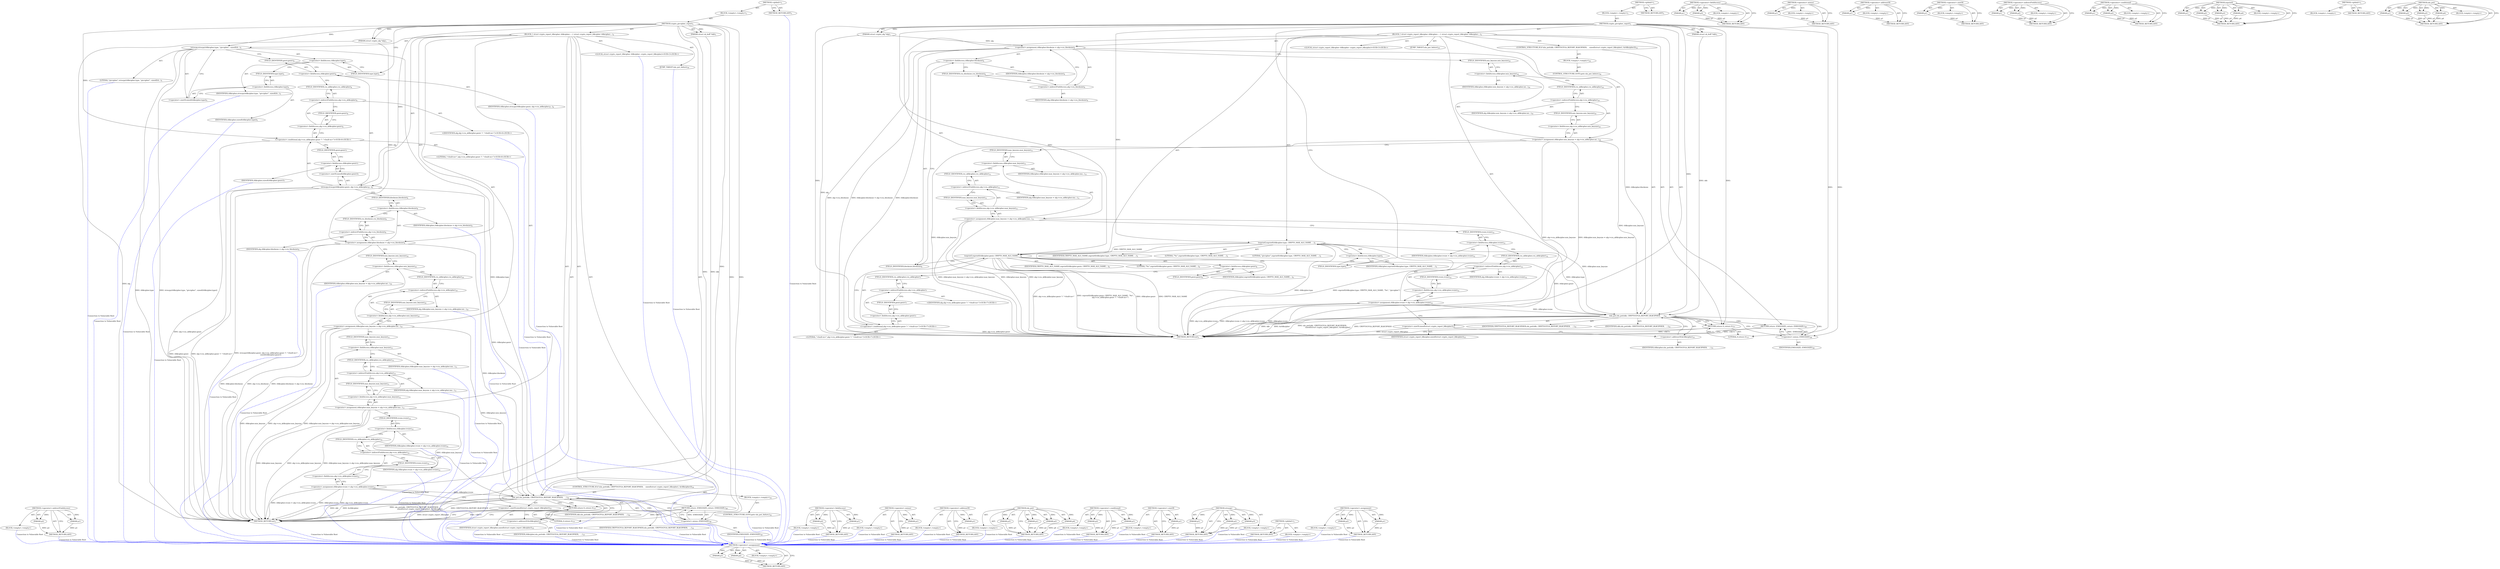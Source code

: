 digraph "&lt;operator&gt;.assignment" {
vulnerable_134 [label=<(METHOD,&lt;operator&gt;.assignment)>];
vulnerable_135 [label=<(PARAM,p1)>];
vulnerable_136 [label=<(PARAM,p2)>];
vulnerable_137 [label=<(BLOCK,&lt;empty&gt;,&lt;empty&gt;)>];
vulnerable_138 [label=<(METHOD_RETURN,ANY)>];
vulnerable_6 [label=<(METHOD,&lt;global&gt;)<SUB>1</SUB>>];
vulnerable_7 [label=<(BLOCK,&lt;empty&gt;,&lt;empty&gt;)<SUB>1</SUB>>];
vulnerable_8 [label=<(METHOD,crypto_givcipher_report)<SUB>1</SUB>>];
vulnerable_9 [label=<(PARAM,struct sk_buff *skb)<SUB>1</SUB>>];
vulnerable_10 [label=<(PARAM,struct crypto_alg *alg)<SUB>1</SUB>>];
vulnerable_11 [label=<(BLOCK,{
 	struct crypto_report_blkcipher rblkcipher;
...,{
 	struct crypto_report_blkcipher rblkcipher;
...)<SUB>2</SUB>>];
vulnerable_12 [label="<(LOCAL,struct crypto_report_blkcipher rblkcipher: crypto_report_blkcipher)<SUB>3</SUB>>"];
vulnerable_13 [label=<(snprintf,snprintf(rblkcipher.type, CRYPTO_MAX_ALG_NAME, ...)<SUB>5</SUB>>];
vulnerable_14 [label=<(&lt;operator&gt;.fieldAccess,rblkcipher.type)<SUB>5</SUB>>];
vulnerable_15 [label=<(IDENTIFIER,rblkcipher,snprintf(rblkcipher.type, CRYPTO_MAX_ALG_NAME, ...)<SUB>5</SUB>>];
vulnerable_16 [label=<(FIELD_IDENTIFIER,type,type)<SUB>5</SUB>>];
vulnerable_17 [label=<(IDENTIFIER,CRYPTO_MAX_ALG_NAME,snprintf(rblkcipher.type, CRYPTO_MAX_ALG_NAME, ...)<SUB>5</SUB>>];
vulnerable_18 [label=<(LITERAL,&quot;%s&quot;,snprintf(rblkcipher.type, CRYPTO_MAX_ALG_NAME, ...)<SUB>5</SUB>>];
vulnerable_19 [label=<(LITERAL,&quot;givcipher&quot;,snprintf(rblkcipher.type, CRYPTO_MAX_ALG_NAME, ...)<SUB>5</SUB>>];
vulnerable_20 [label=<(snprintf,snprintf(rblkcipher.geniv, CRYPTO_MAX_ALG_NAME,...)<SUB>6</SUB>>];
vulnerable_21 [label=<(&lt;operator&gt;.fieldAccess,rblkcipher.geniv)<SUB>6</SUB>>];
vulnerable_22 [label=<(IDENTIFIER,rblkcipher,snprintf(rblkcipher.geniv, CRYPTO_MAX_ALG_NAME,...)<SUB>6</SUB>>];
vulnerable_23 [label=<(FIELD_IDENTIFIER,geniv,geniv)<SUB>6</SUB>>];
vulnerable_24 [label=<(IDENTIFIER,CRYPTO_MAX_ALG_NAME,snprintf(rblkcipher.geniv, CRYPTO_MAX_ALG_NAME,...)<SUB>6</SUB>>];
vulnerable_25 [label=<(LITERAL,&quot;%s&quot;,snprintf(rblkcipher.geniv, CRYPTO_MAX_ALG_NAME,...)<SUB>6</SUB>>];
vulnerable_26 [label="<(&lt;operator&gt;.conditional,alg-&gt;cra_ablkcipher.geniv ?: &quot;&lt;built-in&gt;&quot;)<SUB>7</SUB>>"];
vulnerable_27 [label=<(&lt;operator&gt;.fieldAccess,alg-&gt;cra_ablkcipher.geniv)<SUB>7</SUB>>];
vulnerable_28 [label=<(&lt;operator&gt;.indirectFieldAccess,alg-&gt;cra_ablkcipher)<SUB>7</SUB>>];
vulnerable_29 [label="<(IDENTIFIER,alg,alg-&gt;cra_ablkcipher.geniv ?: &quot;&lt;built-in&gt;&quot;)<SUB>7</SUB>>"];
vulnerable_30 [label=<(FIELD_IDENTIFIER,cra_ablkcipher,cra_ablkcipher)<SUB>7</SUB>>];
vulnerable_31 [label=<(FIELD_IDENTIFIER,geniv,geniv)<SUB>7</SUB>>];
vulnerable_32 [label="<(LITERAL,&quot;&lt;built-in&gt;&quot;,alg-&gt;cra_ablkcipher.geniv ?: &quot;&lt;built-in&gt;&quot;)<SUB>7</SUB>>"];
vulnerable_33 [label=<(&lt;operator&gt;.assignment,rblkcipher.blocksize = alg-&gt;cra_blocksize)<SUB>9</SUB>>];
vulnerable_34 [label=<(&lt;operator&gt;.fieldAccess,rblkcipher.blocksize)<SUB>9</SUB>>];
vulnerable_35 [label=<(IDENTIFIER,rblkcipher,rblkcipher.blocksize = alg-&gt;cra_blocksize)<SUB>9</SUB>>];
vulnerable_36 [label=<(FIELD_IDENTIFIER,blocksize,blocksize)<SUB>9</SUB>>];
vulnerable_37 [label=<(&lt;operator&gt;.indirectFieldAccess,alg-&gt;cra_blocksize)<SUB>9</SUB>>];
vulnerable_38 [label=<(IDENTIFIER,alg,rblkcipher.blocksize = alg-&gt;cra_blocksize)<SUB>9</SUB>>];
vulnerable_39 [label=<(FIELD_IDENTIFIER,cra_blocksize,cra_blocksize)<SUB>9</SUB>>];
vulnerable_40 [label=<(&lt;operator&gt;.assignment,rblkcipher.min_keysize = alg-&gt;cra_ablkcipher.mi...)<SUB>10</SUB>>];
vulnerable_41 [label=<(&lt;operator&gt;.fieldAccess,rblkcipher.min_keysize)<SUB>10</SUB>>];
vulnerable_42 [label=<(IDENTIFIER,rblkcipher,rblkcipher.min_keysize = alg-&gt;cra_ablkcipher.mi...)<SUB>10</SUB>>];
vulnerable_43 [label=<(FIELD_IDENTIFIER,min_keysize,min_keysize)<SUB>10</SUB>>];
vulnerable_44 [label=<(&lt;operator&gt;.fieldAccess,alg-&gt;cra_ablkcipher.min_keysize)<SUB>10</SUB>>];
vulnerable_45 [label=<(&lt;operator&gt;.indirectFieldAccess,alg-&gt;cra_ablkcipher)<SUB>10</SUB>>];
vulnerable_46 [label=<(IDENTIFIER,alg,rblkcipher.min_keysize = alg-&gt;cra_ablkcipher.mi...)<SUB>10</SUB>>];
vulnerable_47 [label=<(FIELD_IDENTIFIER,cra_ablkcipher,cra_ablkcipher)<SUB>10</SUB>>];
vulnerable_48 [label=<(FIELD_IDENTIFIER,min_keysize,min_keysize)<SUB>10</SUB>>];
vulnerable_49 [label=<(&lt;operator&gt;.assignment,rblkcipher.max_keysize = alg-&gt;cra_ablkcipher.ma...)<SUB>11</SUB>>];
vulnerable_50 [label=<(&lt;operator&gt;.fieldAccess,rblkcipher.max_keysize)<SUB>11</SUB>>];
vulnerable_51 [label=<(IDENTIFIER,rblkcipher,rblkcipher.max_keysize = alg-&gt;cra_ablkcipher.ma...)<SUB>11</SUB>>];
vulnerable_52 [label=<(FIELD_IDENTIFIER,max_keysize,max_keysize)<SUB>11</SUB>>];
vulnerable_53 [label=<(&lt;operator&gt;.fieldAccess,alg-&gt;cra_ablkcipher.max_keysize)<SUB>11</SUB>>];
vulnerable_54 [label=<(&lt;operator&gt;.indirectFieldAccess,alg-&gt;cra_ablkcipher)<SUB>11</SUB>>];
vulnerable_55 [label=<(IDENTIFIER,alg,rblkcipher.max_keysize = alg-&gt;cra_ablkcipher.ma...)<SUB>11</SUB>>];
vulnerable_56 [label=<(FIELD_IDENTIFIER,cra_ablkcipher,cra_ablkcipher)<SUB>11</SUB>>];
vulnerable_57 [label=<(FIELD_IDENTIFIER,max_keysize,max_keysize)<SUB>11</SUB>>];
vulnerable_58 [label=<(&lt;operator&gt;.assignment,rblkcipher.ivsize = alg-&gt;cra_ablkcipher.ivsize)<SUB>12</SUB>>];
vulnerable_59 [label=<(&lt;operator&gt;.fieldAccess,rblkcipher.ivsize)<SUB>12</SUB>>];
vulnerable_60 [label=<(IDENTIFIER,rblkcipher,rblkcipher.ivsize = alg-&gt;cra_ablkcipher.ivsize)<SUB>12</SUB>>];
vulnerable_61 [label=<(FIELD_IDENTIFIER,ivsize,ivsize)<SUB>12</SUB>>];
vulnerable_62 [label=<(&lt;operator&gt;.fieldAccess,alg-&gt;cra_ablkcipher.ivsize)<SUB>12</SUB>>];
vulnerable_63 [label=<(&lt;operator&gt;.indirectFieldAccess,alg-&gt;cra_ablkcipher)<SUB>12</SUB>>];
vulnerable_64 [label=<(IDENTIFIER,alg,rblkcipher.ivsize = alg-&gt;cra_ablkcipher.ivsize)<SUB>12</SUB>>];
vulnerable_65 [label=<(FIELD_IDENTIFIER,cra_ablkcipher,cra_ablkcipher)<SUB>12</SUB>>];
vulnerable_66 [label=<(FIELD_IDENTIFIER,ivsize,ivsize)<SUB>12</SUB>>];
vulnerable_67 [label=<(CONTROL_STRUCTURE,IF,if (nla_put(skb, CRYPTOCFGA_REPORT_BLKCIPHER,
		    sizeof(struct crypto_report_blkcipher), &amp;rblkcipher)))<SUB>14</SUB>>];
vulnerable_68 [label=<(nla_put,nla_put(skb, CRYPTOCFGA_REPORT_BLKCIPHER,
		   ...)<SUB>14</SUB>>];
vulnerable_69 [label=<(IDENTIFIER,skb,nla_put(skb, CRYPTOCFGA_REPORT_BLKCIPHER,
		   ...)<SUB>14</SUB>>];
vulnerable_70 [label=<(IDENTIFIER,CRYPTOCFGA_REPORT_BLKCIPHER,nla_put(skb, CRYPTOCFGA_REPORT_BLKCIPHER,
		   ...)<SUB>14</SUB>>];
vulnerable_71 [label=<(&lt;operator&gt;.sizeOf,sizeof(struct crypto_report_blkcipher))<SUB>15</SUB>>];
vulnerable_72 [label=<(IDENTIFIER,struct crypto_report_blkcipher,sizeof(struct crypto_report_blkcipher))<SUB>15</SUB>>];
vulnerable_73 [label=<(&lt;operator&gt;.addressOf,&amp;rblkcipher)<SUB>15</SUB>>];
vulnerable_74 [label=<(IDENTIFIER,rblkcipher,nla_put(skb, CRYPTOCFGA_REPORT_BLKCIPHER,
		   ...)<SUB>15</SUB>>];
vulnerable_75 [label=<(BLOCK,&lt;empty&gt;,&lt;empty&gt;)<SUB>16</SUB>>];
vulnerable_76 [label=<(CONTROL_STRUCTURE,GOTO,goto nla_put_failure;)<SUB>16</SUB>>];
vulnerable_77 [label=<(RETURN,return 0;,return 0;)<SUB>17</SUB>>];
vulnerable_78 [label=<(LITERAL,0,return 0;)<SUB>17</SUB>>];
vulnerable_79 [label=<(JUMP_TARGET,nla_put_failure)<SUB>19</SUB>>];
vulnerable_80 [label=<(RETURN,return -EMSGSIZE;,return -EMSGSIZE;)<SUB>20</SUB>>];
vulnerable_81 [label=<(&lt;operator&gt;.minus,-EMSGSIZE)<SUB>20</SUB>>];
vulnerable_82 [label=<(IDENTIFIER,EMSGSIZE,-EMSGSIZE)<SUB>20</SUB>>];
vulnerable_83 [label=<(METHOD_RETURN,int)<SUB>1</SUB>>];
vulnerable_85 [label=<(METHOD_RETURN,ANY)<SUB>1</SUB>>];
vulnerable_119 [label=<(METHOD,&lt;operator&gt;.fieldAccess)>];
vulnerable_120 [label=<(PARAM,p1)>];
vulnerable_121 [label=<(PARAM,p2)>];
vulnerable_122 [label=<(BLOCK,&lt;empty&gt;,&lt;empty&gt;)>];
vulnerable_123 [label=<(METHOD_RETURN,ANY)>];
vulnerable_154 [label=<(METHOD,&lt;operator&gt;.minus)>];
vulnerable_155 [label=<(PARAM,p1)>];
vulnerable_156 [label=<(BLOCK,&lt;empty&gt;,&lt;empty&gt;)>];
vulnerable_157 [label=<(METHOD_RETURN,ANY)>];
vulnerable_150 [label=<(METHOD,&lt;operator&gt;.addressOf)>];
vulnerable_151 [label=<(PARAM,p1)>];
vulnerable_152 [label=<(BLOCK,&lt;empty&gt;,&lt;empty&gt;)>];
vulnerable_153 [label=<(METHOD_RETURN,ANY)>];
vulnerable_146 [label=<(METHOD,&lt;operator&gt;.sizeOf)>];
vulnerable_147 [label=<(PARAM,p1)>];
vulnerable_148 [label=<(BLOCK,&lt;empty&gt;,&lt;empty&gt;)>];
vulnerable_149 [label=<(METHOD_RETURN,ANY)>];
vulnerable_129 [label=<(METHOD,&lt;operator&gt;.indirectFieldAccess)>];
vulnerable_130 [label=<(PARAM,p1)>];
vulnerable_131 [label=<(PARAM,p2)>];
vulnerable_132 [label=<(BLOCK,&lt;empty&gt;,&lt;empty&gt;)>];
vulnerable_133 [label=<(METHOD_RETURN,ANY)>];
vulnerable_124 [label=<(METHOD,&lt;operator&gt;.conditional)>];
vulnerable_125 [label=<(PARAM,p1)>];
vulnerable_126 [label=<(PARAM,p2)>];
vulnerable_127 [label=<(BLOCK,&lt;empty&gt;,&lt;empty&gt;)>];
vulnerable_128 [label=<(METHOD_RETURN,ANY)>];
vulnerable_112 [label=<(METHOD,snprintf)>];
vulnerable_113 [label=<(PARAM,p1)>];
vulnerable_114 [label=<(PARAM,p2)>];
vulnerable_115 [label=<(PARAM,p3)>];
vulnerable_116 [label=<(PARAM,p4)>];
vulnerable_117 [label=<(BLOCK,&lt;empty&gt;,&lt;empty&gt;)>];
vulnerable_118 [label=<(METHOD_RETURN,ANY)>];
vulnerable_106 [label=<(METHOD,&lt;global&gt;)<SUB>1</SUB>>];
vulnerable_107 [label=<(BLOCK,&lt;empty&gt;,&lt;empty&gt;)>];
vulnerable_108 [label=<(METHOD_RETURN,ANY)>];
vulnerable_139 [label=<(METHOD,nla_put)>];
vulnerable_140 [label=<(PARAM,p1)>];
vulnerable_141 [label=<(PARAM,p2)>];
vulnerable_142 [label=<(PARAM,p3)>];
vulnerable_143 [label=<(PARAM,p4)>];
vulnerable_144 [label=<(BLOCK,&lt;empty&gt;,&lt;empty&gt;)>];
vulnerable_145 [label=<(METHOD_RETURN,ANY)>];
fixed_134 [label=<(METHOD,&lt;operator&gt;.indirectFieldAccess)>];
fixed_135 [label=<(PARAM,p1)>];
fixed_136 [label=<(PARAM,p2)>];
fixed_137 [label=<(BLOCK,&lt;empty&gt;,&lt;empty&gt;)>];
fixed_138 [label=<(METHOD_RETURN,ANY)>];
fixed_6 [label=<(METHOD,&lt;global&gt;)<SUB>1</SUB>>];
fixed_7 [label=<(BLOCK,&lt;empty&gt;,&lt;empty&gt;)<SUB>1</SUB>>];
fixed_8 [label=<(METHOD,crypto_givcipher_report)<SUB>1</SUB>>];
fixed_9 [label=<(PARAM,struct sk_buff *skb)<SUB>1</SUB>>];
fixed_10 [label=<(PARAM,struct crypto_alg *alg)<SUB>1</SUB>>];
fixed_11 [label=<(BLOCK,{
 	struct crypto_report_blkcipher rblkcipher;
...,{
 	struct crypto_report_blkcipher rblkcipher;
...)<SUB>2</SUB>>];
fixed_12 [label="<(LOCAL,struct crypto_report_blkcipher rblkcipher: crypto_report_blkcipher)<SUB>3</SUB>>"];
fixed_13 [label=<(strncpy,strncpy(rblkcipher.type, &quot;givcipher&quot;, sizeof(rb...)<SUB>5</SUB>>];
fixed_14 [label=<(&lt;operator&gt;.fieldAccess,rblkcipher.type)<SUB>5</SUB>>];
fixed_15 [label=<(IDENTIFIER,rblkcipher,strncpy(rblkcipher.type, &quot;givcipher&quot;, sizeof(rb...)<SUB>5</SUB>>];
fixed_16 [label=<(FIELD_IDENTIFIER,type,type)<SUB>5</SUB>>];
fixed_17 [label=<(LITERAL,&quot;givcipher&quot;,strncpy(rblkcipher.type, &quot;givcipher&quot;, sizeof(rb...)<SUB>5</SUB>>];
fixed_18 [label=<(&lt;operator&gt;.sizeOf,sizeof(rblkcipher.type))<SUB>5</SUB>>];
fixed_19 [label=<(&lt;operator&gt;.fieldAccess,rblkcipher.type)<SUB>5</SUB>>];
fixed_20 [label=<(IDENTIFIER,rblkcipher,sizeof(rblkcipher.type))<SUB>5</SUB>>];
fixed_21 [label=<(FIELD_IDENTIFIER,type,type)<SUB>5</SUB>>];
fixed_22 [label=<(strncpy,strncpy(rblkcipher.geniv, alg-&gt;cra_ablkcipher.g...)<SUB>6</SUB>>];
fixed_23 [label=<(&lt;operator&gt;.fieldAccess,rblkcipher.geniv)<SUB>6</SUB>>];
fixed_24 [label=<(IDENTIFIER,rblkcipher,strncpy(rblkcipher.geniv, alg-&gt;cra_ablkcipher.g...)<SUB>6</SUB>>];
fixed_25 [label=<(FIELD_IDENTIFIER,geniv,geniv)<SUB>6</SUB>>];
fixed_26 [label="<(&lt;operator&gt;.conditional,alg-&gt;cra_ablkcipher.geniv ?: &quot;&lt;built-in&gt;&quot;)<SUB>6</SUB>>"];
fixed_27 [label=<(&lt;operator&gt;.fieldAccess,alg-&gt;cra_ablkcipher.geniv)<SUB>6</SUB>>];
fixed_28 [label=<(&lt;operator&gt;.indirectFieldAccess,alg-&gt;cra_ablkcipher)<SUB>6</SUB>>];
fixed_29 [label="<(IDENTIFIER,alg,alg-&gt;cra_ablkcipher.geniv ?: &quot;&lt;built-in&gt;&quot;)<SUB>6</SUB>>"];
fixed_30 [label=<(FIELD_IDENTIFIER,cra_ablkcipher,cra_ablkcipher)<SUB>6</SUB>>];
fixed_31 [label=<(FIELD_IDENTIFIER,geniv,geniv)<SUB>6</SUB>>];
fixed_32 [label="<(LITERAL,&quot;&lt;built-in&gt;&quot;,alg-&gt;cra_ablkcipher.geniv ?: &quot;&lt;built-in&gt;&quot;)<SUB>6</SUB>>"];
fixed_33 [label=<(&lt;operator&gt;.sizeOf,sizeof(rblkcipher.geniv))<SUB>7</SUB>>];
fixed_34 [label=<(&lt;operator&gt;.fieldAccess,rblkcipher.geniv)<SUB>7</SUB>>];
fixed_35 [label=<(IDENTIFIER,rblkcipher,sizeof(rblkcipher.geniv))<SUB>7</SUB>>];
fixed_36 [label=<(FIELD_IDENTIFIER,geniv,geniv)<SUB>7</SUB>>];
fixed_37 [label=<(&lt;operator&gt;.assignment,rblkcipher.blocksize = alg-&gt;cra_blocksize)<SUB>9</SUB>>];
fixed_38 [label=<(&lt;operator&gt;.fieldAccess,rblkcipher.blocksize)<SUB>9</SUB>>];
fixed_39 [label=<(IDENTIFIER,rblkcipher,rblkcipher.blocksize = alg-&gt;cra_blocksize)<SUB>9</SUB>>];
fixed_40 [label=<(FIELD_IDENTIFIER,blocksize,blocksize)<SUB>9</SUB>>];
fixed_41 [label=<(&lt;operator&gt;.indirectFieldAccess,alg-&gt;cra_blocksize)<SUB>9</SUB>>];
fixed_42 [label=<(IDENTIFIER,alg,rblkcipher.blocksize = alg-&gt;cra_blocksize)<SUB>9</SUB>>];
fixed_43 [label=<(FIELD_IDENTIFIER,cra_blocksize,cra_blocksize)<SUB>9</SUB>>];
fixed_44 [label=<(&lt;operator&gt;.assignment,rblkcipher.min_keysize = alg-&gt;cra_ablkcipher.mi...)<SUB>10</SUB>>];
fixed_45 [label=<(&lt;operator&gt;.fieldAccess,rblkcipher.min_keysize)<SUB>10</SUB>>];
fixed_46 [label=<(IDENTIFIER,rblkcipher,rblkcipher.min_keysize = alg-&gt;cra_ablkcipher.mi...)<SUB>10</SUB>>];
fixed_47 [label=<(FIELD_IDENTIFIER,min_keysize,min_keysize)<SUB>10</SUB>>];
fixed_48 [label=<(&lt;operator&gt;.fieldAccess,alg-&gt;cra_ablkcipher.min_keysize)<SUB>10</SUB>>];
fixed_49 [label=<(&lt;operator&gt;.indirectFieldAccess,alg-&gt;cra_ablkcipher)<SUB>10</SUB>>];
fixed_50 [label=<(IDENTIFIER,alg,rblkcipher.min_keysize = alg-&gt;cra_ablkcipher.mi...)<SUB>10</SUB>>];
fixed_51 [label=<(FIELD_IDENTIFIER,cra_ablkcipher,cra_ablkcipher)<SUB>10</SUB>>];
fixed_52 [label=<(FIELD_IDENTIFIER,min_keysize,min_keysize)<SUB>10</SUB>>];
fixed_53 [label=<(&lt;operator&gt;.assignment,rblkcipher.max_keysize = alg-&gt;cra_ablkcipher.ma...)<SUB>11</SUB>>];
fixed_54 [label=<(&lt;operator&gt;.fieldAccess,rblkcipher.max_keysize)<SUB>11</SUB>>];
fixed_55 [label=<(IDENTIFIER,rblkcipher,rblkcipher.max_keysize = alg-&gt;cra_ablkcipher.ma...)<SUB>11</SUB>>];
fixed_56 [label=<(FIELD_IDENTIFIER,max_keysize,max_keysize)<SUB>11</SUB>>];
fixed_57 [label=<(&lt;operator&gt;.fieldAccess,alg-&gt;cra_ablkcipher.max_keysize)<SUB>11</SUB>>];
fixed_58 [label=<(&lt;operator&gt;.indirectFieldAccess,alg-&gt;cra_ablkcipher)<SUB>11</SUB>>];
fixed_59 [label=<(IDENTIFIER,alg,rblkcipher.max_keysize = alg-&gt;cra_ablkcipher.ma...)<SUB>11</SUB>>];
fixed_60 [label=<(FIELD_IDENTIFIER,cra_ablkcipher,cra_ablkcipher)<SUB>11</SUB>>];
fixed_61 [label=<(FIELD_IDENTIFIER,max_keysize,max_keysize)<SUB>11</SUB>>];
fixed_62 [label=<(&lt;operator&gt;.assignment,rblkcipher.ivsize = alg-&gt;cra_ablkcipher.ivsize)<SUB>12</SUB>>];
fixed_63 [label=<(&lt;operator&gt;.fieldAccess,rblkcipher.ivsize)<SUB>12</SUB>>];
fixed_64 [label=<(IDENTIFIER,rblkcipher,rblkcipher.ivsize = alg-&gt;cra_ablkcipher.ivsize)<SUB>12</SUB>>];
fixed_65 [label=<(FIELD_IDENTIFIER,ivsize,ivsize)<SUB>12</SUB>>];
fixed_66 [label=<(&lt;operator&gt;.fieldAccess,alg-&gt;cra_ablkcipher.ivsize)<SUB>12</SUB>>];
fixed_67 [label=<(&lt;operator&gt;.indirectFieldAccess,alg-&gt;cra_ablkcipher)<SUB>12</SUB>>];
fixed_68 [label=<(IDENTIFIER,alg,rblkcipher.ivsize = alg-&gt;cra_ablkcipher.ivsize)<SUB>12</SUB>>];
fixed_69 [label=<(FIELD_IDENTIFIER,cra_ablkcipher,cra_ablkcipher)<SUB>12</SUB>>];
fixed_70 [label=<(FIELD_IDENTIFIER,ivsize,ivsize)<SUB>12</SUB>>];
fixed_71 [label=<(CONTROL_STRUCTURE,IF,if (nla_put(skb, CRYPTOCFGA_REPORT_BLKCIPHER,
		    sizeof(struct crypto_report_blkcipher), &amp;rblkcipher)))<SUB>14</SUB>>];
fixed_72 [label=<(nla_put,nla_put(skb, CRYPTOCFGA_REPORT_BLKCIPHER,
		   ...)<SUB>14</SUB>>];
fixed_73 [label=<(IDENTIFIER,skb,nla_put(skb, CRYPTOCFGA_REPORT_BLKCIPHER,
		   ...)<SUB>14</SUB>>];
fixed_74 [label=<(IDENTIFIER,CRYPTOCFGA_REPORT_BLKCIPHER,nla_put(skb, CRYPTOCFGA_REPORT_BLKCIPHER,
		   ...)<SUB>14</SUB>>];
fixed_75 [label=<(&lt;operator&gt;.sizeOf,sizeof(struct crypto_report_blkcipher))<SUB>15</SUB>>];
fixed_76 [label=<(IDENTIFIER,struct crypto_report_blkcipher,sizeof(struct crypto_report_blkcipher))<SUB>15</SUB>>];
fixed_77 [label=<(&lt;operator&gt;.addressOf,&amp;rblkcipher)<SUB>15</SUB>>];
fixed_78 [label=<(IDENTIFIER,rblkcipher,nla_put(skb, CRYPTOCFGA_REPORT_BLKCIPHER,
		   ...)<SUB>15</SUB>>];
fixed_79 [label=<(BLOCK,&lt;empty&gt;,&lt;empty&gt;)<SUB>16</SUB>>];
fixed_80 [label=<(CONTROL_STRUCTURE,GOTO,goto nla_put_failure;)<SUB>16</SUB>>];
fixed_81 [label=<(RETURN,return 0;,return 0;)<SUB>17</SUB>>];
fixed_82 [label=<(LITERAL,0,return 0;)<SUB>17</SUB>>];
fixed_83 [label=<(JUMP_TARGET,nla_put_failure)<SUB>19</SUB>>];
fixed_84 [label=<(RETURN,return -EMSGSIZE;,return -EMSGSIZE;)<SUB>20</SUB>>];
fixed_85 [label=<(&lt;operator&gt;.minus,-EMSGSIZE)<SUB>20</SUB>>];
fixed_86 [label=<(IDENTIFIER,EMSGSIZE,-EMSGSIZE)<SUB>20</SUB>>];
fixed_87 [label=<(METHOD_RETURN,int)<SUB>1</SUB>>];
fixed_89 [label=<(METHOD_RETURN,ANY)<SUB>1</SUB>>];
fixed_120 [label=<(METHOD,&lt;operator&gt;.fieldAccess)>];
fixed_121 [label=<(PARAM,p1)>];
fixed_122 [label=<(PARAM,p2)>];
fixed_123 [label=<(BLOCK,&lt;empty&gt;,&lt;empty&gt;)>];
fixed_124 [label=<(METHOD_RETURN,ANY)>];
fixed_155 [label=<(METHOD,&lt;operator&gt;.minus)>];
fixed_156 [label=<(PARAM,p1)>];
fixed_157 [label=<(BLOCK,&lt;empty&gt;,&lt;empty&gt;)>];
fixed_158 [label=<(METHOD_RETURN,ANY)>];
fixed_151 [label=<(METHOD,&lt;operator&gt;.addressOf)>];
fixed_152 [label=<(PARAM,p1)>];
fixed_153 [label=<(BLOCK,&lt;empty&gt;,&lt;empty&gt;)>];
fixed_154 [label=<(METHOD_RETURN,ANY)>];
fixed_144 [label=<(METHOD,nla_put)>];
fixed_145 [label=<(PARAM,p1)>];
fixed_146 [label=<(PARAM,p2)>];
fixed_147 [label=<(PARAM,p3)>];
fixed_148 [label=<(PARAM,p4)>];
fixed_149 [label=<(BLOCK,&lt;empty&gt;,&lt;empty&gt;)>];
fixed_150 [label=<(METHOD_RETURN,ANY)>];
fixed_129 [label=<(METHOD,&lt;operator&gt;.conditional)>];
fixed_130 [label=<(PARAM,p1)>];
fixed_131 [label=<(PARAM,p2)>];
fixed_132 [label=<(BLOCK,&lt;empty&gt;,&lt;empty&gt;)>];
fixed_133 [label=<(METHOD_RETURN,ANY)>];
fixed_125 [label=<(METHOD,&lt;operator&gt;.sizeOf)>];
fixed_126 [label=<(PARAM,p1)>];
fixed_127 [label=<(BLOCK,&lt;empty&gt;,&lt;empty&gt;)>];
fixed_128 [label=<(METHOD_RETURN,ANY)>];
fixed_114 [label=<(METHOD,strncpy)>];
fixed_115 [label=<(PARAM,p1)>];
fixed_116 [label=<(PARAM,p2)>];
fixed_117 [label=<(PARAM,p3)>];
fixed_118 [label=<(BLOCK,&lt;empty&gt;,&lt;empty&gt;)>];
fixed_119 [label=<(METHOD_RETURN,ANY)>];
fixed_108 [label=<(METHOD,&lt;global&gt;)<SUB>1</SUB>>];
fixed_109 [label=<(BLOCK,&lt;empty&gt;,&lt;empty&gt;)>];
fixed_110 [label=<(METHOD_RETURN,ANY)>];
fixed_139 [label=<(METHOD,&lt;operator&gt;.assignment)>];
fixed_140 [label=<(PARAM,p1)>];
fixed_141 [label=<(PARAM,p2)>];
fixed_142 [label=<(BLOCK,&lt;empty&gt;,&lt;empty&gt;)>];
fixed_143 [label=<(METHOD_RETURN,ANY)>];
vulnerable_134 -> vulnerable_135  [key=0, label="AST: "];
vulnerable_134 -> vulnerable_135  [key=1, label="DDG: "];
vulnerable_134 -> vulnerable_137  [key=0, label="AST: "];
vulnerable_134 -> vulnerable_136  [key=0, label="AST: "];
vulnerable_134 -> vulnerable_136  [key=1, label="DDG: "];
vulnerable_134 -> vulnerable_138  [key=0, label="AST: "];
vulnerable_134 -> vulnerable_138  [key=1, label="CFG: "];
vulnerable_135 -> vulnerable_138  [key=0, label="DDG: p1"];
vulnerable_136 -> vulnerable_138  [key=0, label="DDG: p2"];
vulnerable_6 -> vulnerable_7  [key=0, label="AST: "];
vulnerable_6 -> vulnerable_85  [key=0, label="AST: "];
vulnerable_6 -> vulnerable_85  [key=1, label="CFG: "];
vulnerable_7 -> vulnerable_8  [key=0, label="AST: "];
vulnerable_8 -> vulnerable_9  [key=0, label="AST: "];
vulnerable_8 -> vulnerable_9  [key=1, label="DDG: "];
vulnerable_8 -> vulnerable_10  [key=0, label="AST: "];
vulnerable_8 -> vulnerable_10  [key=1, label="DDG: "];
vulnerable_8 -> vulnerable_11  [key=0, label="AST: "];
vulnerable_8 -> vulnerable_83  [key=0, label="AST: "];
vulnerable_8 -> vulnerable_16  [key=0, label="CFG: "];
vulnerable_8 -> vulnerable_77  [key=0, label="DDG: "];
vulnerable_8 -> vulnerable_13  [key=0, label="DDG: "];
vulnerable_8 -> vulnerable_20  [key=0, label="DDG: "];
vulnerable_8 -> vulnerable_78  [key=0, label="DDG: "];
vulnerable_8 -> vulnerable_26  [key=0, label="DDG: "];
vulnerable_8 -> vulnerable_68  [key=0, label="DDG: "];
vulnerable_8 -> vulnerable_81  [key=0, label="DDG: "];
vulnerable_9 -> vulnerable_68  [key=0, label="DDG: skb"];
vulnerable_10 -> vulnerable_83  [key=0, label="DDG: alg"];
vulnerable_10 -> vulnerable_33  [key=0, label="DDG: alg"];
vulnerable_11 -> vulnerable_12  [key=0, label="AST: "];
vulnerable_11 -> vulnerable_13  [key=0, label="AST: "];
vulnerable_11 -> vulnerable_20  [key=0, label="AST: "];
vulnerable_11 -> vulnerable_33  [key=0, label="AST: "];
vulnerable_11 -> vulnerable_40  [key=0, label="AST: "];
vulnerable_11 -> vulnerable_49  [key=0, label="AST: "];
vulnerable_11 -> vulnerable_58  [key=0, label="AST: "];
vulnerable_11 -> vulnerable_67  [key=0, label="AST: "];
vulnerable_11 -> vulnerable_77  [key=0, label="AST: "];
vulnerable_11 -> vulnerable_79  [key=0, label="AST: "];
vulnerable_11 -> vulnerable_80  [key=0, label="AST: "];
vulnerable_13 -> vulnerable_14  [key=0, label="AST: "];
vulnerable_13 -> vulnerable_17  [key=0, label="AST: "];
vulnerable_13 -> vulnerable_18  [key=0, label="AST: "];
vulnerable_13 -> vulnerable_19  [key=0, label="AST: "];
vulnerable_13 -> vulnerable_23  [key=0, label="CFG: "];
vulnerable_13 -> vulnerable_83  [key=0, label="DDG: rblkcipher.type"];
vulnerable_13 -> vulnerable_83  [key=1, label="DDG: snprintf(rblkcipher.type, CRYPTO_MAX_ALG_NAME, &quot;%s&quot;, &quot;givcipher&quot;)"];
vulnerable_13 -> vulnerable_20  [key=0, label="DDG: CRYPTO_MAX_ALG_NAME"];
vulnerable_13 -> vulnerable_68  [key=0, label="DDG: rblkcipher.type"];
vulnerable_14 -> vulnerable_15  [key=0, label="AST: "];
vulnerable_14 -> vulnerable_16  [key=0, label="AST: "];
vulnerable_14 -> vulnerable_13  [key=0, label="CFG: "];
vulnerable_16 -> vulnerable_14  [key=0, label="CFG: "];
vulnerable_20 -> vulnerable_21  [key=0, label="AST: "];
vulnerable_20 -> vulnerable_24  [key=0, label="AST: "];
vulnerable_20 -> vulnerable_25  [key=0, label="AST: "];
vulnerable_20 -> vulnerable_26  [key=0, label="AST: "];
vulnerable_20 -> vulnerable_36  [key=0, label="CFG: "];
vulnerable_20 -> vulnerable_83  [key=0, label="DDG: rblkcipher.geniv"];
vulnerable_20 -> vulnerable_83  [key=1, label="DDG: CRYPTO_MAX_ALG_NAME"];
vulnerable_20 -> vulnerable_83  [key=2, label="DDG: alg-&gt;cra_ablkcipher.geniv ?: &quot;&lt;built-in&gt;&quot;"];
vulnerable_20 -> vulnerable_83  [key=3, label="DDG: snprintf(rblkcipher.geniv, CRYPTO_MAX_ALG_NAME, &quot;%s&quot;,
		 alg-&gt;cra_ablkcipher.geniv ?: &quot;&lt;built-in&gt;&quot;)"];
vulnerable_20 -> vulnerable_68  [key=0, label="DDG: rblkcipher.geniv"];
vulnerable_21 -> vulnerable_22  [key=0, label="AST: "];
vulnerable_21 -> vulnerable_23  [key=0, label="AST: "];
vulnerable_21 -> vulnerable_30  [key=0, label="CFG: "];
vulnerable_23 -> vulnerable_21  [key=0, label="CFG: "];
vulnerable_26 -> vulnerable_27  [key=0, label="AST: "];
vulnerable_26 -> vulnerable_32  [key=0, label="AST: "];
vulnerable_26 -> vulnerable_20  [key=0, label="CFG: "];
vulnerable_26 -> vulnerable_83  [key=0, label="DDG: alg-&gt;cra_ablkcipher.geniv"];
vulnerable_27 -> vulnerable_28  [key=0, label="AST: "];
vulnerable_27 -> vulnerable_31  [key=0, label="AST: "];
vulnerable_27 -> vulnerable_26  [key=0, label="CFG: "];
vulnerable_28 -> vulnerable_29  [key=0, label="AST: "];
vulnerable_28 -> vulnerable_30  [key=0, label="AST: "];
vulnerable_28 -> vulnerable_31  [key=0, label="CFG: "];
vulnerable_30 -> vulnerable_28  [key=0, label="CFG: "];
vulnerable_31 -> vulnerable_27  [key=0, label="CFG: "];
vulnerable_33 -> vulnerable_34  [key=0, label="AST: "];
vulnerable_33 -> vulnerable_37  [key=0, label="AST: "];
vulnerable_33 -> vulnerable_43  [key=0, label="CFG: "];
vulnerable_33 -> vulnerable_83  [key=0, label="DDG: rblkcipher.blocksize"];
vulnerable_33 -> vulnerable_83  [key=1, label="DDG: alg-&gt;cra_blocksize"];
vulnerable_33 -> vulnerable_83  [key=2, label="DDG: rblkcipher.blocksize = alg-&gt;cra_blocksize"];
vulnerable_33 -> vulnerable_68  [key=0, label="DDG: rblkcipher.blocksize"];
vulnerable_34 -> vulnerable_35  [key=0, label="AST: "];
vulnerable_34 -> vulnerable_36  [key=0, label="AST: "];
vulnerable_34 -> vulnerable_39  [key=0, label="CFG: "];
vulnerable_36 -> vulnerable_34  [key=0, label="CFG: "];
vulnerable_37 -> vulnerable_38  [key=0, label="AST: "];
vulnerable_37 -> vulnerable_39  [key=0, label="AST: "];
vulnerable_37 -> vulnerable_33  [key=0, label="CFG: "];
vulnerable_39 -> vulnerable_37  [key=0, label="CFG: "];
vulnerable_40 -> vulnerable_41  [key=0, label="AST: "];
vulnerable_40 -> vulnerable_44  [key=0, label="AST: "];
vulnerable_40 -> vulnerable_52  [key=0, label="CFG: "];
vulnerable_40 -> vulnerable_83  [key=0, label="DDG: rblkcipher.min_keysize"];
vulnerable_40 -> vulnerable_83  [key=1, label="DDG: alg-&gt;cra_ablkcipher.min_keysize"];
vulnerable_40 -> vulnerable_83  [key=2, label="DDG: rblkcipher.min_keysize = alg-&gt;cra_ablkcipher.min_keysize"];
vulnerable_40 -> vulnerable_68  [key=0, label="DDG: rblkcipher.min_keysize"];
vulnerable_41 -> vulnerable_42  [key=0, label="AST: "];
vulnerable_41 -> vulnerable_43  [key=0, label="AST: "];
vulnerable_41 -> vulnerable_47  [key=0, label="CFG: "];
vulnerable_43 -> vulnerable_41  [key=0, label="CFG: "];
vulnerable_44 -> vulnerable_45  [key=0, label="AST: "];
vulnerable_44 -> vulnerable_48  [key=0, label="AST: "];
vulnerable_44 -> vulnerable_40  [key=0, label="CFG: "];
vulnerable_45 -> vulnerable_46  [key=0, label="AST: "];
vulnerable_45 -> vulnerable_47  [key=0, label="AST: "];
vulnerable_45 -> vulnerable_48  [key=0, label="CFG: "];
vulnerable_47 -> vulnerable_45  [key=0, label="CFG: "];
vulnerable_48 -> vulnerable_44  [key=0, label="CFG: "];
vulnerable_49 -> vulnerable_50  [key=0, label="AST: "];
vulnerable_49 -> vulnerable_53  [key=0, label="AST: "];
vulnerable_49 -> vulnerable_61  [key=0, label="CFG: "];
vulnerable_49 -> vulnerable_83  [key=0, label="DDG: rblkcipher.max_keysize"];
vulnerable_49 -> vulnerable_83  [key=1, label="DDG: alg-&gt;cra_ablkcipher.max_keysize"];
vulnerable_49 -> vulnerable_83  [key=2, label="DDG: rblkcipher.max_keysize = alg-&gt;cra_ablkcipher.max_keysize"];
vulnerable_49 -> vulnerable_68  [key=0, label="DDG: rblkcipher.max_keysize"];
vulnerable_50 -> vulnerable_51  [key=0, label="AST: "];
vulnerable_50 -> vulnerable_52  [key=0, label="AST: "];
vulnerable_50 -> vulnerable_56  [key=0, label="CFG: "];
vulnerable_52 -> vulnerable_50  [key=0, label="CFG: "];
vulnerable_53 -> vulnerable_54  [key=0, label="AST: "];
vulnerable_53 -> vulnerable_57  [key=0, label="AST: "];
vulnerable_53 -> vulnerable_49  [key=0, label="CFG: "];
vulnerable_54 -> vulnerable_55  [key=0, label="AST: "];
vulnerable_54 -> vulnerable_56  [key=0, label="AST: "];
vulnerable_54 -> vulnerable_57  [key=0, label="CFG: "];
vulnerable_56 -> vulnerable_54  [key=0, label="CFG: "];
vulnerable_57 -> vulnerable_53  [key=0, label="CFG: "];
vulnerable_58 -> vulnerable_59  [key=0, label="AST: "];
vulnerable_58 -> vulnerable_62  [key=0, label="AST: "];
vulnerable_58 -> vulnerable_71  [key=0, label="CFG: "];
vulnerable_58 -> vulnerable_83  [key=0, label="DDG: rblkcipher.ivsize"];
vulnerable_58 -> vulnerable_83  [key=1, label="DDG: alg-&gt;cra_ablkcipher.ivsize"];
vulnerable_58 -> vulnerable_83  [key=2, label="DDG: rblkcipher.ivsize = alg-&gt;cra_ablkcipher.ivsize"];
vulnerable_58 -> vulnerable_68  [key=0, label="DDG: rblkcipher.ivsize"];
vulnerable_59 -> vulnerable_60  [key=0, label="AST: "];
vulnerable_59 -> vulnerable_61  [key=0, label="AST: "];
vulnerable_59 -> vulnerable_65  [key=0, label="CFG: "];
vulnerable_61 -> vulnerable_59  [key=0, label="CFG: "];
vulnerable_62 -> vulnerable_63  [key=0, label="AST: "];
vulnerable_62 -> vulnerable_66  [key=0, label="AST: "];
vulnerable_62 -> vulnerable_58  [key=0, label="CFG: "];
vulnerable_63 -> vulnerable_64  [key=0, label="AST: "];
vulnerable_63 -> vulnerable_65  [key=0, label="AST: "];
vulnerable_63 -> vulnerable_66  [key=0, label="CFG: "];
vulnerable_65 -> vulnerable_63  [key=0, label="CFG: "];
vulnerable_66 -> vulnerable_62  [key=0, label="CFG: "];
vulnerable_67 -> vulnerable_68  [key=0, label="AST: "];
vulnerable_67 -> vulnerable_75  [key=0, label="AST: "];
vulnerable_68 -> vulnerable_69  [key=0, label="AST: "];
vulnerable_68 -> vulnerable_70  [key=0, label="AST: "];
vulnerable_68 -> vulnerable_71  [key=0, label="AST: "];
vulnerable_68 -> vulnerable_73  [key=0, label="AST: "];
vulnerable_68 -> vulnerable_81  [key=0, label="CFG: "];
vulnerable_68 -> vulnerable_81  [key=1, label="CDG: "];
vulnerable_68 -> vulnerable_77  [key=0, label="CFG: "];
vulnerable_68 -> vulnerable_77  [key=1, label="CDG: "];
vulnerable_68 -> vulnerable_83  [key=0, label="DDG: skb"];
vulnerable_68 -> vulnerable_83  [key=1, label="DDG: &amp;rblkcipher"];
vulnerable_68 -> vulnerable_83  [key=2, label="DDG: nla_put(skb, CRYPTOCFGA_REPORT_BLKCIPHER,
		    sizeof(struct crypto_report_blkcipher), &amp;rblkcipher)"];
vulnerable_68 -> vulnerable_83  [key=3, label="DDG: CRYPTOCFGA_REPORT_BLKCIPHER"];
vulnerable_68 -> vulnerable_80  [key=0, label="CDG: "];
vulnerable_71 -> vulnerable_72  [key=0, label="AST: "];
vulnerable_71 -> vulnerable_73  [key=0, label="CFG: "];
vulnerable_71 -> vulnerable_83  [key=0, label="DDG: struct crypto_report_blkcipher"];
vulnerable_73 -> vulnerable_74  [key=0, label="AST: "];
vulnerable_73 -> vulnerable_68  [key=0, label="CFG: "];
vulnerable_75 -> vulnerable_76  [key=0, label="AST: "];
vulnerable_77 -> vulnerable_78  [key=0, label="AST: "];
vulnerable_77 -> vulnerable_83  [key=0, label="CFG: "];
vulnerable_77 -> vulnerable_83  [key=1, label="DDG: &lt;RET&gt;"];
vulnerable_78 -> vulnerable_77  [key=0, label="DDG: 0"];
vulnerable_80 -> vulnerable_81  [key=0, label="AST: "];
vulnerable_80 -> vulnerable_83  [key=0, label="CFG: "];
vulnerable_80 -> vulnerable_83  [key=1, label="DDG: &lt;RET&gt;"];
vulnerable_81 -> vulnerable_82  [key=0, label="AST: "];
vulnerable_81 -> vulnerable_80  [key=0, label="CFG: "];
vulnerable_81 -> vulnerable_80  [key=1, label="DDG: -EMSGSIZE"];
vulnerable_119 -> vulnerable_120  [key=0, label="AST: "];
vulnerable_119 -> vulnerable_120  [key=1, label="DDG: "];
vulnerable_119 -> vulnerable_122  [key=0, label="AST: "];
vulnerable_119 -> vulnerable_121  [key=0, label="AST: "];
vulnerable_119 -> vulnerable_121  [key=1, label="DDG: "];
vulnerable_119 -> vulnerable_123  [key=0, label="AST: "];
vulnerable_119 -> vulnerable_123  [key=1, label="CFG: "];
vulnerable_120 -> vulnerable_123  [key=0, label="DDG: p1"];
vulnerable_121 -> vulnerable_123  [key=0, label="DDG: p2"];
vulnerable_154 -> vulnerable_155  [key=0, label="AST: "];
vulnerable_154 -> vulnerable_155  [key=1, label="DDG: "];
vulnerable_154 -> vulnerable_156  [key=0, label="AST: "];
vulnerable_154 -> vulnerable_157  [key=0, label="AST: "];
vulnerable_154 -> vulnerable_157  [key=1, label="CFG: "];
vulnerable_155 -> vulnerable_157  [key=0, label="DDG: p1"];
vulnerable_150 -> vulnerable_151  [key=0, label="AST: "];
vulnerable_150 -> vulnerable_151  [key=1, label="DDG: "];
vulnerable_150 -> vulnerable_152  [key=0, label="AST: "];
vulnerable_150 -> vulnerable_153  [key=0, label="AST: "];
vulnerable_150 -> vulnerable_153  [key=1, label="CFG: "];
vulnerable_151 -> vulnerable_153  [key=0, label="DDG: p1"];
vulnerable_146 -> vulnerable_147  [key=0, label="AST: "];
vulnerable_146 -> vulnerable_147  [key=1, label="DDG: "];
vulnerable_146 -> vulnerable_148  [key=0, label="AST: "];
vulnerable_146 -> vulnerable_149  [key=0, label="AST: "];
vulnerable_146 -> vulnerable_149  [key=1, label="CFG: "];
vulnerable_147 -> vulnerable_149  [key=0, label="DDG: p1"];
vulnerable_129 -> vulnerable_130  [key=0, label="AST: "];
vulnerable_129 -> vulnerable_130  [key=1, label="DDG: "];
vulnerable_129 -> vulnerable_132  [key=0, label="AST: "];
vulnerable_129 -> vulnerable_131  [key=0, label="AST: "];
vulnerable_129 -> vulnerable_131  [key=1, label="DDG: "];
vulnerable_129 -> vulnerable_133  [key=0, label="AST: "];
vulnerable_129 -> vulnerable_133  [key=1, label="CFG: "];
vulnerable_130 -> vulnerable_133  [key=0, label="DDG: p1"];
vulnerable_131 -> vulnerable_133  [key=0, label="DDG: p2"];
vulnerable_124 -> vulnerable_125  [key=0, label="AST: "];
vulnerable_124 -> vulnerable_125  [key=1, label="DDG: "];
vulnerable_124 -> vulnerable_127  [key=0, label="AST: "];
vulnerable_124 -> vulnerable_126  [key=0, label="AST: "];
vulnerable_124 -> vulnerable_126  [key=1, label="DDG: "];
vulnerable_124 -> vulnerable_128  [key=0, label="AST: "];
vulnerable_124 -> vulnerable_128  [key=1, label="CFG: "];
vulnerable_125 -> vulnerable_128  [key=0, label="DDG: p1"];
vulnerable_126 -> vulnerable_128  [key=0, label="DDG: p2"];
vulnerable_112 -> vulnerable_113  [key=0, label="AST: "];
vulnerable_112 -> vulnerable_113  [key=1, label="DDG: "];
vulnerable_112 -> vulnerable_117  [key=0, label="AST: "];
vulnerable_112 -> vulnerable_114  [key=0, label="AST: "];
vulnerable_112 -> vulnerable_114  [key=1, label="DDG: "];
vulnerable_112 -> vulnerable_118  [key=0, label="AST: "];
vulnerable_112 -> vulnerable_118  [key=1, label="CFG: "];
vulnerable_112 -> vulnerable_115  [key=0, label="AST: "];
vulnerable_112 -> vulnerable_115  [key=1, label="DDG: "];
vulnerable_112 -> vulnerable_116  [key=0, label="AST: "];
vulnerable_112 -> vulnerable_116  [key=1, label="DDG: "];
vulnerable_113 -> vulnerable_118  [key=0, label="DDG: p1"];
vulnerable_114 -> vulnerable_118  [key=0, label="DDG: p2"];
vulnerable_115 -> vulnerable_118  [key=0, label="DDG: p3"];
vulnerable_116 -> vulnerable_118  [key=0, label="DDG: p4"];
vulnerable_106 -> vulnerable_107  [key=0, label="AST: "];
vulnerable_106 -> vulnerable_108  [key=0, label="AST: "];
vulnerable_106 -> vulnerable_108  [key=1, label="CFG: "];
vulnerable_139 -> vulnerable_140  [key=0, label="AST: "];
vulnerable_139 -> vulnerable_140  [key=1, label="DDG: "];
vulnerable_139 -> vulnerable_144  [key=0, label="AST: "];
vulnerable_139 -> vulnerable_141  [key=0, label="AST: "];
vulnerable_139 -> vulnerable_141  [key=1, label="DDG: "];
vulnerable_139 -> vulnerable_145  [key=0, label="AST: "];
vulnerable_139 -> vulnerable_145  [key=1, label="CFG: "];
vulnerable_139 -> vulnerable_142  [key=0, label="AST: "];
vulnerable_139 -> vulnerable_142  [key=1, label="DDG: "];
vulnerable_139 -> vulnerable_143  [key=0, label="AST: "];
vulnerable_139 -> vulnerable_143  [key=1, label="DDG: "];
vulnerable_140 -> vulnerable_145  [key=0, label="DDG: p1"];
vulnerable_141 -> vulnerable_145  [key=0, label="DDG: p2"];
vulnerable_142 -> vulnerable_145  [key=0, label="DDG: p3"];
vulnerable_143 -> vulnerable_145  [key=0, label="DDG: p4"];
fixed_134 -> fixed_135  [key=0, label="AST: "];
fixed_134 -> fixed_135  [key=1, label="DDG: "];
fixed_134 -> fixed_137  [key=0, label="AST: "];
fixed_134 -> fixed_136  [key=0, label="AST: "];
fixed_134 -> fixed_136  [key=1, label="DDG: "];
fixed_134 -> fixed_138  [key=0, label="AST: "];
fixed_134 -> fixed_138  [key=1, label="CFG: "];
fixed_135 -> fixed_138  [key=0, label="DDG: p1"];
fixed_136 -> fixed_138  [key=0, label="DDG: p2"];
fixed_137 -> vulnerable_134  [color=blue, key=0, label="Connection to Vulnerable Root", penwidth="2.0", style=dashed];
fixed_138 -> vulnerable_134  [color=blue, key=0, label="Connection to Vulnerable Root", penwidth="2.0", style=dashed];
fixed_6 -> fixed_7  [key=0, label="AST: "];
fixed_6 -> fixed_89  [key=0, label="AST: "];
fixed_6 -> fixed_89  [key=1, label="CFG: "];
fixed_7 -> fixed_8  [key=0, label="AST: "];
fixed_8 -> fixed_9  [key=0, label="AST: "];
fixed_8 -> fixed_9  [key=1, label="DDG: "];
fixed_8 -> fixed_10  [key=0, label="AST: "];
fixed_8 -> fixed_10  [key=1, label="DDG: "];
fixed_8 -> fixed_11  [key=0, label="AST: "];
fixed_8 -> fixed_87  [key=0, label="AST: "];
fixed_8 -> fixed_16  [key=0, label="CFG: "];
fixed_8 -> fixed_81  [key=0, label="DDG: "];
fixed_8 -> fixed_13  [key=0, label="DDG: "];
fixed_8 -> fixed_22  [key=0, label="DDG: "];
fixed_8 -> fixed_82  [key=0, label="DDG: "];
fixed_8 -> fixed_26  [key=0, label="DDG: "];
fixed_8 -> fixed_72  [key=0, label="DDG: "];
fixed_8 -> fixed_85  [key=0, label="DDG: "];
fixed_9 -> fixed_72  [key=0, label="DDG: skb"];
fixed_10 -> fixed_87  [key=0, label="DDG: alg"];
fixed_10 -> fixed_37  [key=0, label="DDG: alg"];
fixed_11 -> fixed_12  [key=0, label="AST: "];
fixed_11 -> fixed_13  [key=0, label="AST: "];
fixed_11 -> fixed_22  [key=0, label="AST: "];
fixed_11 -> fixed_37  [key=0, label="AST: "];
fixed_11 -> fixed_44  [key=0, label="AST: "];
fixed_11 -> fixed_53  [key=0, label="AST: "];
fixed_11 -> fixed_62  [key=0, label="AST: "];
fixed_11 -> fixed_71  [key=0, label="AST: "];
fixed_11 -> fixed_81  [key=0, label="AST: "];
fixed_11 -> fixed_83  [key=0, label="AST: "];
fixed_11 -> fixed_84  [key=0, label="AST: "];
fixed_12 -> vulnerable_134  [color=blue, key=0, label="Connection to Vulnerable Root", penwidth="2.0", style=dashed];
fixed_13 -> fixed_14  [key=0, label="AST: "];
fixed_13 -> fixed_17  [key=0, label="AST: "];
fixed_13 -> fixed_18  [key=0, label="AST: "];
fixed_13 -> fixed_25  [key=0, label="CFG: "];
fixed_13 -> fixed_87  [key=0, label="DDG: rblkcipher.type"];
fixed_13 -> fixed_87  [key=1, label="DDG: strncpy(rblkcipher.type, &quot;givcipher&quot;, sizeof(rblkcipher.type))"];
fixed_13 -> fixed_72  [key=0, label="DDG: rblkcipher.type"];
fixed_14 -> fixed_15  [key=0, label="AST: "];
fixed_14 -> fixed_16  [key=0, label="AST: "];
fixed_14 -> fixed_21  [key=0, label="CFG: "];
fixed_15 -> vulnerable_134  [color=blue, key=0, label="Connection to Vulnerable Root", penwidth="2.0", style=dashed];
fixed_16 -> fixed_14  [key=0, label="CFG: "];
fixed_17 -> vulnerable_134  [color=blue, key=0, label="Connection to Vulnerable Root", penwidth="2.0", style=dashed];
fixed_18 -> fixed_19  [key=0, label="AST: "];
fixed_18 -> fixed_13  [key=0, label="CFG: "];
fixed_19 -> fixed_20  [key=0, label="AST: "];
fixed_19 -> fixed_21  [key=0, label="AST: "];
fixed_19 -> fixed_18  [key=0, label="CFG: "];
fixed_20 -> vulnerable_134  [color=blue, key=0, label="Connection to Vulnerable Root", penwidth="2.0", style=dashed];
fixed_21 -> fixed_19  [key=0, label="CFG: "];
fixed_22 -> fixed_23  [key=0, label="AST: "];
fixed_22 -> fixed_26  [key=0, label="AST: "];
fixed_22 -> fixed_33  [key=0, label="AST: "];
fixed_22 -> fixed_40  [key=0, label="CFG: "];
fixed_22 -> fixed_87  [key=0, label="DDG: rblkcipher.geniv"];
fixed_22 -> fixed_87  [key=1, label="DDG: alg-&gt;cra_ablkcipher.geniv ?: &quot;&lt;built-in&gt;&quot;"];
fixed_22 -> fixed_87  [key=2, label="DDG: strncpy(rblkcipher.geniv, alg-&gt;cra_ablkcipher.geniv ?: &quot;&lt;built-in&gt;&quot;,
		sizeof(rblkcipher.geniv))"];
fixed_22 -> fixed_72  [key=0, label="DDG: rblkcipher.geniv"];
fixed_23 -> fixed_24  [key=0, label="AST: "];
fixed_23 -> fixed_25  [key=0, label="AST: "];
fixed_23 -> fixed_30  [key=0, label="CFG: "];
fixed_24 -> vulnerable_134  [color=blue, key=0, label="Connection to Vulnerable Root", penwidth="2.0", style=dashed];
fixed_25 -> fixed_23  [key=0, label="CFG: "];
fixed_26 -> fixed_27  [key=0, label="AST: "];
fixed_26 -> fixed_32  [key=0, label="AST: "];
fixed_26 -> fixed_36  [key=0, label="CFG: "];
fixed_26 -> fixed_87  [key=0, label="DDG: alg-&gt;cra_ablkcipher.geniv"];
fixed_27 -> fixed_28  [key=0, label="AST: "];
fixed_27 -> fixed_31  [key=0, label="AST: "];
fixed_27 -> fixed_26  [key=0, label="CFG: "];
fixed_28 -> fixed_29  [key=0, label="AST: "];
fixed_28 -> fixed_30  [key=0, label="AST: "];
fixed_28 -> fixed_31  [key=0, label="CFG: "];
fixed_29 -> vulnerable_134  [color=blue, key=0, label="Connection to Vulnerable Root", penwidth="2.0", style=dashed];
fixed_30 -> fixed_28  [key=0, label="CFG: "];
fixed_31 -> fixed_27  [key=0, label="CFG: "];
fixed_32 -> vulnerable_134  [color=blue, key=0, label="Connection to Vulnerable Root", penwidth="2.0", style=dashed];
fixed_33 -> fixed_34  [key=0, label="AST: "];
fixed_33 -> fixed_22  [key=0, label="CFG: "];
fixed_34 -> fixed_35  [key=0, label="AST: "];
fixed_34 -> fixed_36  [key=0, label="AST: "];
fixed_34 -> fixed_33  [key=0, label="CFG: "];
fixed_35 -> vulnerable_134  [color=blue, key=0, label="Connection to Vulnerable Root", penwidth="2.0", style=dashed];
fixed_36 -> fixed_34  [key=0, label="CFG: "];
fixed_37 -> fixed_38  [key=0, label="AST: "];
fixed_37 -> fixed_41  [key=0, label="AST: "];
fixed_37 -> fixed_47  [key=0, label="CFG: "];
fixed_37 -> fixed_87  [key=0, label="DDG: rblkcipher.blocksize"];
fixed_37 -> fixed_87  [key=1, label="DDG: alg-&gt;cra_blocksize"];
fixed_37 -> fixed_87  [key=2, label="DDG: rblkcipher.blocksize = alg-&gt;cra_blocksize"];
fixed_37 -> fixed_72  [key=0, label="DDG: rblkcipher.blocksize"];
fixed_38 -> fixed_39  [key=0, label="AST: "];
fixed_38 -> fixed_40  [key=0, label="AST: "];
fixed_38 -> fixed_43  [key=0, label="CFG: "];
fixed_39 -> vulnerable_134  [color=blue, key=0, label="Connection to Vulnerable Root", penwidth="2.0", style=dashed];
fixed_40 -> fixed_38  [key=0, label="CFG: "];
fixed_41 -> fixed_42  [key=0, label="AST: "];
fixed_41 -> fixed_43  [key=0, label="AST: "];
fixed_41 -> fixed_37  [key=0, label="CFG: "];
fixed_42 -> vulnerable_134  [color=blue, key=0, label="Connection to Vulnerable Root", penwidth="2.0", style=dashed];
fixed_43 -> fixed_41  [key=0, label="CFG: "];
fixed_44 -> fixed_45  [key=0, label="AST: "];
fixed_44 -> fixed_48  [key=0, label="AST: "];
fixed_44 -> fixed_56  [key=0, label="CFG: "];
fixed_44 -> fixed_87  [key=0, label="DDG: rblkcipher.min_keysize"];
fixed_44 -> fixed_87  [key=1, label="DDG: alg-&gt;cra_ablkcipher.min_keysize"];
fixed_44 -> fixed_87  [key=2, label="DDG: rblkcipher.min_keysize = alg-&gt;cra_ablkcipher.min_keysize"];
fixed_44 -> fixed_72  [key=0, label="DDG: rblkcipher.min_keysize"];
fixed_45 -> fixed_46  [key=0, label="AST: "];
fixed_45 -> fixed_47  [key=0, label="AST: "];
fixed_45 -> fixed_51  [key=0, label="CFG: "];
fixed_46 -> vulnerable_134  [color=blue, key=0, label="Connection to Vulnerable Root", penwidth="2.0", style=dashed];
fixed_47 -> fixed_45  [key=0, label="CFG: "];
fixed_48 -> fixed_49  [key=0, label="AST: "];
fixed_48 -> fixed_52  [key=0, label="AST: "];
fixed_48 -> fixed_44  [key=0, label="CFG: "];
fixed_49 -> fixed_50  [key=0, label="AST: "];
fixed_49 -> fixed_51  [key=0, label="AST: "];
fixed_49 -> fixed_52  [key=0, label="CFG: "];
fixed_50 -> vulnerable_134  [color=blue, key=0, label="Connection to Vulnerable Root", penwidth="2.0", style=dashed];
fixed_51 -> fixed_49  [key=0, label="CFG: "];
fixed_52 -> fixed_48  [key=0, label="CFG: "];
fixed_53 -> fixed_54  [key=0, label="AST: "];
fixed_53 -> fixed_57  [key=0, label="AST: "];
fixed_53 -> fixed_65  [key=0, label="CFG: "];
fixed_53 -> fixed_87  [key=0, label="DDG: rblkcipher.max_keysize"];
fixed_53 -> fixed_87  [key=1, label="DDG: alg-&gt;cra_ablkcipher.max_keysize"];
fixed_53 -> fixed_87  [key=2, label="DDG: rblkcipher.max_keysize = alg-&gt;cra_ablkcipher.max_keysize"];
fixed_53 -> fixed_72  [key=0, label="DDG: rblkcipher.max_keysize"];
fixed_54 -> fixed_55  [key=0, label="AST: "];
fixed_54 -> fixed_56  [key=0, label="AST: "];
fixed_54 -> fixed_60  [key=0, label="CFG: "];
fixed_55 -> vulnerable_134  [color=blue, key=0, label="Connection to Vulnerable Root", penwidth="2.0", style=dashed];
fixed_56 -> fixed_54  [key=0, label="CFG: "];
fixed_57 -> fixed_58  [key=0, label="AST: "];
fixed_57 -> fixed_61  [key=0, label="AST: "];
fixed_57 -> fixed_53  [key=0, label="CFG: "];
fixed_58 -> fixed_59  [key=0, label="AST: "];
fixed_58 -> fixed_60  [key=0, label="AST: "];
fixed_58 -> fixed_61  [key=0, label="CFG: "];
fixed_59 -> vulnerable_134  [color=blue, key=0, label="Connection to Vulnerable Root", penwidth="2.0", style=dashed];
fixed_60 -> fixed_58  [key=0, label="CFG: "];
fixed_61 -> fixed_57  [key=0, label="CFG: "];
fixed_62 -> fixed_63  [key=0, label="AST: "];
fixed_62 -> fixed_66  [key=0, label="AST: "];
fixed_62 -> fixed_75  [key=0, label="CFG: "];
fixed_62 -> fixed_87  [key=0, label="DDG: rblkcipher.ivsize"];
fixed_62 -> fixed_87  [key=1, label="DDG: alg-&gt;cra_ablkcipher.ivsize"];
fixed_62 -> fixed_87  [key=2, label="DDG: rblkcipher.ivsize = alg-&gt;cra_ablkcipher.ivsize"];
fixed_62 -> fixed_72  [key=0, label="DDG: rblkcipher.ivsize"];
fixed_63 -> fixed_64  [key=0, label="AST: "];
fixed_63 -> fixed_65  [key=0, label="AST: "];
fixed_63 -> fixed_69  [key=0, label="CFG: "];
fixed_64 -> vulnerable_134  [color=blue, key=0, label="Connection to Vulnerable Root", penwidth="2.0", style=dashed];
fixed_65 -> fixed_63  [key=0, label="CFG: "];
fixed_66 -> fixed_67  [key=0, label="AST: "];
fixed_66 -> fixed_70  [key=0, label="AST: "];
fixed_66 -> fixed_62  [key=0, label="CFG: "];
fixed_67 -> fixed_68  [key=0, label="AST: "];
fixed_67 -> fixed_69  [key=0, label="AST: "];
fixed_67 -> fixed_70  [key=0, label="CFG: "];
fixed_68 -> vulnerable_134  [color=blue, key=0, label="Connection to Vulnerable Root", penwidth="2.0", style=dashed];
fixed_69 -> fixed_67  [key=0, label="CFG: "];
fixed_70 -> fixed_66  [key=0, label="CFG: "];
fixed_71 -> fixed_72  [key=0, label="AST: "];
fixed_71 -> fixed_79  [key=0, label="AST: "];
fixed_72 -> fixed_73  [key=0, label="AST: "];
fixed_72 -> fixed_74  [key=0, label="AST: "];
fixed_72 -> fixed_75  [key=0, label="AST: "];
fixed_72 -> fixed_77  [key=0, label="AST: "];
fixed_72 -> fixed_85  [key=0, label="CFG: "];
fixed_72 -> fixed_85  [key=1, label="CDG: "];
fixed_72 -> fixed_81  [key=0, label="CFG: "];
fixed_72 -> fixed_81  [key=1, label="CDG: "];
fixed_72 -> fixed_87  [key=0, label="DDG: skb"];
fixed_72 -> fixed_87  [key=1, label="DDG: &amp;rblkcipher"];
fixed_72 -> fixed_87  [key=2, label="DDG: nla_put(skb, CRYPTOCFGA_REPORT_BLKCIPHER,
		    sizeof(struct crypto_report_blkcipher), &amp;rblkcipher)"];
fixed_72 -> fixed_87  [key=3, label="DDG: CRYPTOCFGA_REPORT_BLKCIPHER"];
fixed_72 -> fixed_84  [key=0, label="CDG: "];
fixed_73 -> vulnerable_134  [color=blue, key=0, label="Connection to Vulnerable Root", penwidth="2.0", style=dashed];
fixed_74 -> vulnerable_134  [color=blue, key=0, label="Connection to Vulnerable Root", penwidth="2.0", style=dashed];
fixed_75 -> fixed_76  [key=0, label="AST: "];
fixed_75 -> fixed_77  [key=0, label="CFG: "];
fixed_75 -> fixed_87  [key=0, label="DDG: struct crypto_report_blkcipher"];
fixed_76 -> vulnerable_134  [color=blue, key=0, label="Connection to Vulnerable Root", penwidth="2.0", style=dashed];
fixed_77 -> fixed_78  [key=0, label="AST: "];
fixed_77 -> fixed_72  [key=0, label="CFG: "];
fixed_78 -> vulnerable_134  [color=blue, key=0, label="Connection to Vulnerable Root", penwidth="2.0", style=dashed];
fixed_79 -> fixed_80  [key=0, label="AST: "];
fixed_80 -> vulnerable_134  [color=blue, key=0, label="Connection to Vulnerable Root", penwidth="2.0", style=dashed];
fixed_81 -> fixed_82  [key=0, label="AST: "];
fixed_81 -> fixed_87  [key=0, label="CFG: "];
fixed_81 -> fixed_87  [key=1, label="DDG: &lt;RET&gt;"];
fixed_82 -> fixed_81  [key=0, label="DDG: 0"];
fixed_83 -> vulnerable_134  [color=blue, key=0, label="Connection to Vulnerable Root", penwidth="2.0", style=dashed];
fixed_84 -> fixed_85  [key=0, label="AST: "];
fixed_84 -> fixed_87  [key=0, label="CFG: "];
fixed_84 -> fixed_87  [key=1, label="DDG: &lt;RET&gt;"];
fixed_85 -> fixed_86  [key=0, label="AST: "];
fixed_85 -> fixed_84  [key=0, label="CFG: "];
fixed_85 -> fixed_84  [key=1, label="DDG: -EMSGSIZE"];
fixed_86 -> vulnerable_134  [color=blue, key=0, label="Connection to Vulnerable Root", penwidth="2.0", style=dashed];
fixed_87 -> vulnerable_134  [color=blue, key=0, label="Connection to Vulnerable Root", penwidth="2.0", style=dashed];
fixed_89 -> vulnerable_134  [color=blue, key=0, label="Connection to Vulnerable Root", penwidth="2.0", style=dashed];
fixed_120 -> fixed_121  [key=0, label="AST: "];
fixed_120 -> fixed_121  [key=1, label="DDG: "];
fixed_120 -> fixed_123  [key=0, label="AST: "];
fixed_120 -> fixed_122  [key=0, label="AST: "];
fixed_120 -> fixed_122  [key=1, label="DDG: "];
fixed_120 -> fixed_124  [key=0, label="AST: "];
fixed_120 -> fixed_124  [key=1, label="CFG: "];
fixed_121 -> fixed_124  [key=0, label="DDG: p1"];
fixed_122 -> fixed_124  [key=0, label="DDG: p2"];
fixed_123 -> vulnerable_134  [color=blue, key=0, label="Connection to Vulnerable Root", penwidth="2.0", style=dashed];
fixed_124 -> vulnerable_134  [color=blue, key=0, label="Connection to Vulnerable Root", penwidth="2.0", style=dashed];
fixed_155 -> fixed_156  [key=0, label="AST: "];
fixed_155 -> fixed_156  [key=1, label="DDG: "];
fixed_155 -> fixed_157  [key=0, label="AST: "];
fixed_155 -> fixed_158  [key=0, label="AST: "];
fixed_155 -> fixed_158  [key=1, label="CFG: "];
fixed_156 -> fixed_158  [key=0, label="DDG: p1"];
fixed_157 -> vulnerable_134  [color=blue, key=0, label="Connection to Vulnerable Root", penwidth="2.0", style=dashed];
fixed_158 -> vulnerable_134  [color=blue, key=0, label="Connection to Vulnerable Root", penwidth="2.0", style=dashed];
fixed_151 -> fixed_152  [key=0, label="AST: "];
fixed_151 -> fixed_152  [key=1, label="DDG: "];
fixed_151 -> fixed_153  [key=0, label="AST: "];
fixed_151 -> fixed_154  [key=0, label="AST: "];
fixed_151 -> fixed_154  [key=1, label="CFG: "];
fixed_152 -> fixed_154  [key=0, label="DDG: p1"];
fixed_153 -> vulnerable_134  [color=blue, key=0, label="Connection to Vulnerable Root", penwidth="2.0", style=dashed];
fixed_154 -> vulnerable_134  [color=blue, key=0, label="Connection to Vulnerable Root", penwidth="2.0", style=dashed];
fixed_144 -> fixed_145  [key=0, label="AST: "];
fixed_144 -> fixed_145  [key=1, label="DDG: "];
fixed_144 -> fixed_149  [key=0, label="AST: "];
fixed_144 -> fixed_146  [key=0, label="AST: "];
fixed_144 -> fixed_146  [key=1, label="DDG: "];
fixed_144 -> fixed_150  [key=0, label="AST: "];
fixed_144 -> fixed_150  [key=1, label="CFG: "];
fixed_144 -> fixed_147  [key=0, label="AST: "];
fixed_144 -> fixed_147  [key=1, label="DDG: "];
fixed_144 -> fixed_148  [key=0, label="AST: "];
fixed_144 -> fixed_148  [key=1, label="DDG: "];
fixed_145 -> fixed_150  [key=0, label="DDG: p1"];
fixed_146 -> fixed_150  [key=0, label="DDG: p2"];
fixed_147 -> fixed_150  [key=0, label="DDG: p3"];
fixed_148 -> fixed_150  [key=0, label="DDG: p4"];
fixed_149 -> vulnerable_134  [color=blue, key=0, label="Connection to Vulnerable Root", penwidth="2.0", style=dashed];
fixed_150 -> vulnerable_134  [color=blue, key=0, label="Connection to Vulnerable Root", penwidth="2.0", style=dashed];
fixed_129 -> fixed_130  [key=0, label="AST: "];
fixed_129 -> fixed_130  [key=1, label="DDG: "];
fixed_129 -> fixed_132  [key=0, label="AST: "];
fixed_129 -> fixed_131  [key=0, label="AST: "];
fixed_129 -> fixed_131  [key=1, label="DDG: "];
fixed_129 -> fixed_133  [key=0, label="AST: "];
fixed_129 -> fixed_133  [key=1, label="CFG: "];
fixed_130 -> fixed_133  [key=0, label="DDG: p1"];
fixed_131 -> fixed_133  [key=0, label="DDG: p2"];
fixed_132 -> vulnerable_134  [color=blue, key=0, label="Connection to Vulnerable Root", penwidth="2.0", style=dashed];
fixed_133 -> vulnerable_134  [color=blue, key=0, label="Connection to Vulnerable Root", penwidth="2.0", style=dashed];
fixed_125 -> fixed_126  [key=0, label="AST: "];
fixed_125 -> fixed_126  [key=1, label="DDG: "];
fixed_125 -> fixed_127  [key=0, label="AST: "];
fixed_125 -> fixed_128  [key=0, label="AST: "];
fixed_125 -> fixed_128  [key=1, label="CFG: "];
fixed_126 -> fixed_128  [key=0, label="DDG: p1"];
fixed_127 -> vulnerable_134  [color=blue, key=0, label="Connection to Vulnerable Root", penwidth="2.0", style=dashed];
fixed_128 -> vulnerable_134  [color=blue, key=0, label="Connection to Vulnerable Root", penwidth="2.0", style=dashed];
fixed_114 -> fixed_115  [key=0, label="AST: "];
fixed_114 -> fixed_115  [key=1, label="DDG: "];
fixed_114 -> fixed_118  [key=0, label="AST: "];
fixed_114 -> fixed_116  [key=0, label="AST: "];
fixed_114 -> fixed_116  [key=1, label="DDG: "];
fixed_114 -> fixed_119  [key=0, label="AST: "];
fixed_114 -> fixed_119  [key=1, label="CFG: "];
fixed_114 -> fixed_117  [key=0, label="AST: "];
fixed_114 -> fixed_117  [key=1, label="DDG: "];
fixed_115 -> fixed_119  [key=0, label="DDG: p1"];
fixed_116 -> fixed_119  [key=0, label="DDG: p2"];
fixed_117 -> fixed_119  [key=0, label="DDG: p3"];
fixed_118 -> vulnerable_134  [color=blue, key=0, label="Connection to Vulnerable Root", penwidth="2.0", style=dashed];
fixed_119 -> vulnerable_134  [color=blue, key=0, label="Connection to Vulnerable Root", penwidth="2.0", style=dashed];
fixed_108 -> fixed_109  [key=0, label="AST: "];
fixed_108 -> fixed_110  [key=0, label="AST: "];
fixed_108 -> fixed_110  [key=1, label="CFG: "];
fixed_109 -> vulnerable_134  [color=blue, key=0, label="Connection to Vulnerable Root", penwidth="2.0", style=dashed];
fixed_110 -> vulnerable_134  [color=blue, key=0, label="Connection to Vulnerable Root", penwidth="2.0", style=dashed];
fixed_139 -> fixed_140  [key=0, label="AST: "];
fixed_139 -> fixed_140  [key=1, label="DDG: "];
fixed_139 -> fixed_142  [key=0, label="AST: "];
fixed_139 -> fixed_141  [key=0, label="AST: "];
fixed_139 -> fixed_141  [key=1, label="DDG: "];
fixed_139 -> fixed_143  [key=0, label="AST: "];
fixed_139 -> fixed_143  [key=1, label="CFG: "];
fixed_140 -> fixed_143  [key=0, label="DDG: p1"];
fixed_141 -> fixed_143  [key=0, label="DDG: p2"];
fixed_142 -> vulnerable_134  [color=blue, key=0, label="Connection to Vulnerable Root", penwidth="2.0", style=dashed];
fixed_143 -> vulnerable_134  [color=blue, key=0, label="Connection to Vulnerable Root", penwidth="2.0", style=dashed];
}
